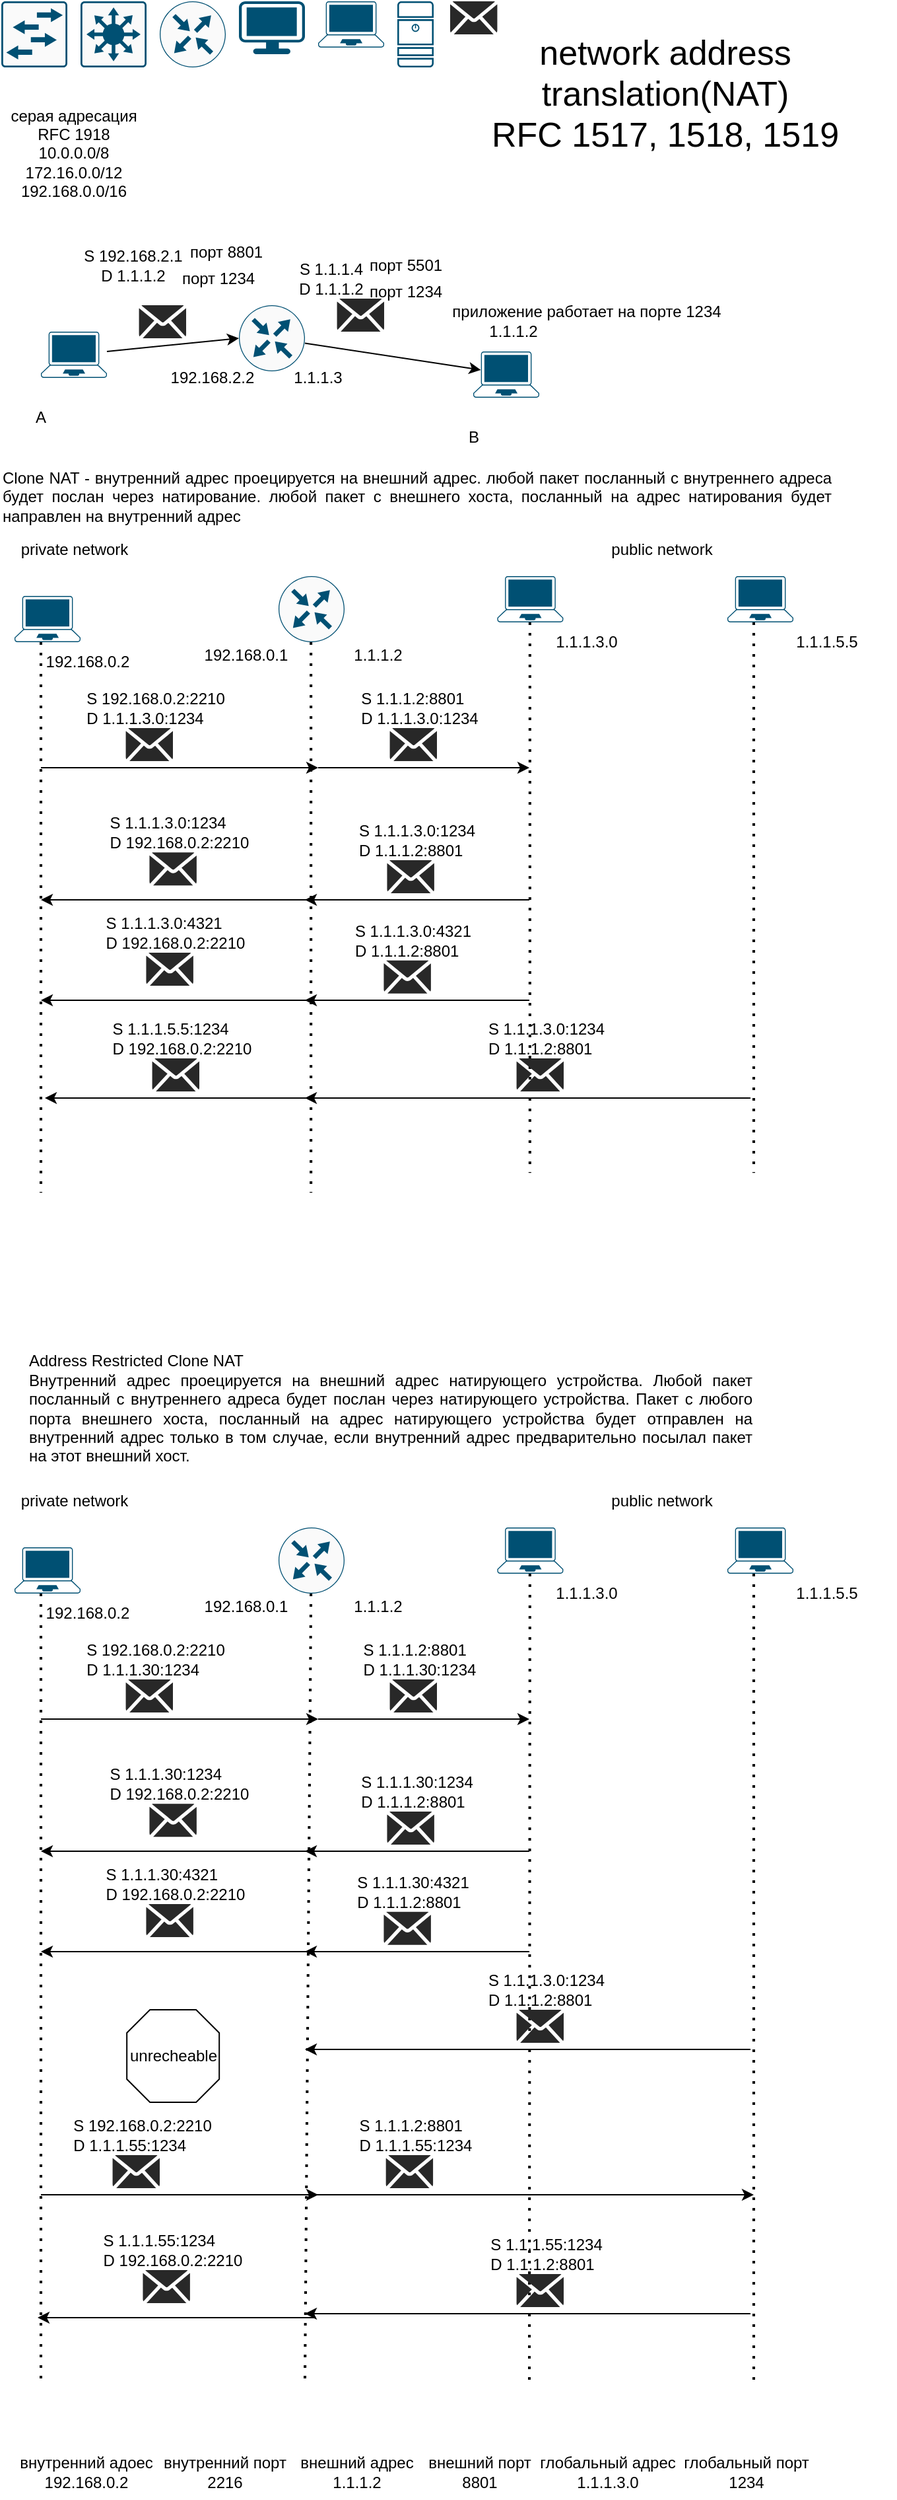 <mxfile version="22.0.8" type="github">
  <diagram name="Страница — 1" id="o2SPp-yNBWwZaUPnN2w4">
    <mxGraphModel dx="699" dy="378" grid="1" gridSize="10" guides="1" tooltips="1" connect="1" arrows="1" fold="1" page="1" pageScale="1" pageWidth="827" pageHeight="1169" math="0" shadow="0">
      <root>
        <mxCell id="0" />
        <mxCell id="1" parent="0" />
        <mxCell id="d2_0nBsn57_cL_QnxqTh-1" value="" style="sketch=0;points=[[0.015,0.015,0],[0.985,0.015,0],[0.985,0.985,0],[0.015,0.985,0],[0.25,0,0],[0.5,0,0],[0.75,0,0],[1,0.25,0],[1,0.5,0],[1,0.75,0],[0.75,1,0],[0.5,1,0],[0.25,1,0],[0,0.75,0],[0,0.5,0],[0,0.25,0]];verticalLabelPosition=bottom;html=1;verticalAlign=top;aspect=fixed;align=center;pointerEvents=1;shape=mxgraph.cisco19.rect;prIcon=l2_switch;fillColor=#FAFAFA;strokeColor=#005073;" vertex="1" parent="1">
          <mxGeometry width="50" height="50" as="geometry" />
        </mxCell>
        <mxCell id="d2_0nBsn57_cL_QnxqTh-2" value="" style="sketch=0;points=[[0.015,0.015,0],[0.985,0.015,0],[0.985,0.985,0],[0.015,0.985,0],[0.25,0,0],[0.5,0,0],[0.75,0,0],[1,0.25,0],[1,0.5,0],[1,0.75,0],[0.75,1,0],[0.5,1,0],[0.25,1,0],[0,0.75,0],[0,0.5,0],[0,0.25,0]];verticalLabelPosition=bottom;html=1;verticalAlign=top;aspect=fixed;align=center;pointerEvents=1;shape=mxgraph.cisco19.rect;prIcon=l3_switch;fillColor=#FAFAFA;strokeColor=#005073;" vertex="1" parent="1">
          <mxGeometry x="60" width="50" height="50" as="geometry" />
        </mxCell>
        <mxCell id="d2_0nBsn57_cL_QnxqTh-3" value="" style="sketch=0;points=[[0.5,0,0],[1,0.5,0],[0.5,1,0],[0,0.5,0],[0.145,0.145,0],[0.856,0.145,0],[0.855,0.856,0],[0.145,0.855,0]];verticalLabelPosition=bottom;html=1;verticalAlign=top;aspect=fixed;align=center;pointerEvents=1;shape=mxgraph.cisco19.rect;prIcon=router;fillColor=#FAFAFA;strokeColor=#005073;" vertex="1" parent="1">
          <mxGeometry x="120" width="50" height="50" as="geometry" />
        </mxCell>
        <mxCell id="d2_0nBsn57_cL_QnxqTh-4" value="" style="points=[[0.03,0.03,0],[0.5,0,0],[0.97,0.03,0],[1,0.4,0],[0.97,0.745,0],[0.5,1,0],[0.03,0.745,0],[0,0.4,0]];verticalLabelPosition=bottom;sketch=0;html=1;verticalAlign=top;aspect=fixed;align=center;pointerEvents=1;shape=mxgraph.cisco19.workstation;fillColor=#005073;strokeColor=none;" vertex="1" parent="1">
          <mxGeometry x="180" width="50" height="40" as="geometry" />
        </mxCell>
        <mxCell id="d2_0nBsn57_cL_QnxqTh-5" value="" style="points=[[0.13,0.02,0],[0.5,0,0],[0.87,0.02,0],[0.885,0.4,0],[0.985,0.985,0],[0.5,1,0],[0.015,0.985,0],[0.115,0.4,0]];verticalLabelPosition=bottom;sketch=0;html=1;verticalAlign=top;aspect=fixed;align=center;pointerEvents=1;shape=mxgraph.cisco19.laptop;fillColor=#005073;strokeColor=none;" vertex="1" parent="1">
          <mxGeometry x="30" y="250" width="50" height="35" as="geometry" />
        </mxCell>
        <mxCell id="d2_0nBsn57_cL_QnxqTh-7" value="" style="sketch=0;points=[[0.015,0.015,0],[0.985,0.015,0],[0.985,0.985,0],[0.015,0.985,0],[0.25,0,0],[0.5,0,0],[0.75,0,0],[1,0.25,0],[1,0.5,0],[1,0.75,0],[0.75,1,0],[0.5,1,0],[0.25,1,0],[0,0.75,0],[0,0.5,0],[0,0.25,0]];verticalLabelPosition=bottom;html=1;verticalAlign=top;aspect=fixed;align=center;pointerEvents=1;shape=mxgraph.cisco19.server;fillColor=#005073;strokeColor=none;" vertex="1" parent="1">
          <mxGeometry x="300" width="27.5" height="50" as="geometry" />
        </mxCell>
        <mxCell id="d2_0nBsn57_cL_QnxqTh-8" value="серая адресация RFC 1918&lt;br&gt;10.0.0.0/8&lt;br&gt;172.16.0.0/12&lt;br&gt;192.168.0.0/16" style="text;html=1;strokeColor=none;fillColor=none;align=center;verticalAlign=middle;whiteSpace=wrap;rounded=0;" vertex="1" parent="1">
          <mxGeometry y="80" width="110" height="70" as="geometry" />
        </mxCell>
        <mxCell id="d2_0nBsn57_cL_QnxqTh-9" value="&lt;font style=&quot;font-size: 26px;&quot;&gt;network address translation(NAT) &lt;br&gt;RFC 1517, 1518, 1519&lt;/font&gt;" style="text;html=1;strokeColor=none;fillColor=none;align=center;verticalAlign=middle;whiteSpace=wrap;rounded=0;" vertex="1" parent="1">
          <mxGeometry x="327.5" y="10" width="350" height="120" as="geometry" />
        </mxCell>
        <mxCell id="d2_0nBsn57_cL_QnxqTh-12" value="A" style="text;html=1;strokeColor=none;fillColor=none;align=center;verticalAlign=middle;whiteSpace=wrap;rounded=0;" vertex="1" parent="1">
          <mxGeometry y="300" width="60" height="30" as="geometry" />
        </mxCell>
        <mxCell id="d2_0nBsn57_cL_QnxqTh-13" value="S 192.168.2.1&lt;br&gt;D 1.1.1.2" style="text;html=1;strokeColor=none;fillColor=none;align=center;verticalAlign=middle;whiteSpace=wrap;rounded=0;" vertex="1" parent="1">
          <mxGeometry x="60" y="185" width="80" height="30" as="geometry" />
        </mxCell>
        <mxCell id="d2_0nBsn57_cL_QnxqTh-15" value="" style="sketch=0;points=[[0.5,0,0],[1,0.5,0],[0.5,1,0],[0,0.5,0],[0.145,0.145,0],[0.856,0.145,0],[0.855,0.856,0],[0.145,0.855,0]];verticalLabelPosition=bottom;html=1;verticalAlign=top;aspect=fixed;align=center;pointerEvents=1;shape=mxgraph.cisco19.rect;prIcon=router;fillColor=#FAFAFA;strokeColor=#005073;" vertex="1" parent="1">
          <mxGeometry x="180" y="230" width="50" height="50" as="geometry" />
        </mxCell>
        <mxCell id="d2_0nBsn57_cL_QnxqTh-16" value="192.168.2.2" style="text;html=1;strokeColor=none;fillColor=none;align=center;verticalAlign=middle;whiteSpace=wrap;rounded=0;" vertex="1" parent="1">
          <mxGeometry x="130" y="265" width="60" height="40" as="geometry" />
        </mxCell>
        <mxCell id="d2_0nBsn57_cL_QnxqTh-17" value="" style="points=[[0.13,0.02,0],[0.5,0,0],[0.87,0.02,0],[0.885,0.4,0],[0.985,0.985,0],[0.5,1,0],[0.015,0.985,0],[0.115,0.4,0]];verticalLabelPosition=bottom;sketch=0;html=1;verticalAlign=top;aspect=fixed;align=center;pointerEvents=1;shape=mxgraph.cisco19.laptop;fillColor=#005073;strokeColor=none;" vertex="1" parent="1">
          <mxGeometry x="357.5" y="265" width="50" height="35" as="geometry" />
        </mxCell>
        <mxCell id="d2_0nBsn57_cL_QnxqTh-19" value="B" style="text;html=1;strokeColor=none;fillColor=none;align=center;verticalAlign=middle;whiteSpace=wrap;rounded=0;" vertex="1" parent="1">
          <mxGeometry x="327.5" y="315" width="60" height="30" as="geometry" />
        </mxCell>
        <mxCell id="d2_0nBsn57_cL_QnxqTh-20" value="S 1.1.1.4&lt;br&gt;D 1.1.1.2" style="text;html=1;strokeColor=none;fillColor=none;align=center;verticalAlign=middle;whiteSpace=wrap;rounded=0;" vertex="1" parent="1">
          <mxGeometry x="210" y="195" width="80" height="30" as="geometry" />
        </mxCell>
        <mxCell id="d2_0nBsn57_cL_QnxqTh-21" value="1.1.1.3" style="text;html=1;strokeColor=none;fillColor=none;align=center;verticalAlign=middle;whiteSpace=wrap;rounded=0;" vertex="1" parent="1">
          <mxGeometry x="210" y="270" width="60" height="30" as="geometry" />
        </mxCell>
        <mxCell id="d2_0nBsn57_cL_QnxqTh-22" value="1.1.1.2" style="text;html=1;strokeColor=none;fillColor=none;align=center;verticalAlign=middle;whiteSpace=wrap;rounded=0;" vertex="1" parent="1">
          <mxGeometry x="357.5" y="235" width="60" height="30" as="geometry" />
        </mxCell>
        <mxCell id="d2_0nBsn57_cL_QnxqTh-23" style="rounded=0;orthogonalLoop=1;jettySize=auto;html=1;entryX=0;entryY=0.5;entryDx=0;entryDy=0;entryPerimeter=0;" edge="1" parent="1" source="d2_0nBsn57_cL_QnxqTh-5" target="d2_0nBsn57_cL_QnxqTh-15">
          <mxGeometry relative="1" as="geometry" />
        </mxCell>
        <mxCell id="d2_0nBsn57_cL_QnxqTh-24" style="rounded=0;orthogonalLoop=1;jettySize=auto;html=1;entryX=0.115;entryY=0.4;entryDx=0;entryDy=0;entryPerimeter=0;" edge="1" parent="1" source="d2_0nBsn57_cL_QnxqTh-15" target="d2_0nBsn57_cL_QnxqTh-17">
          <mxGeometry relative="1" as="geometry" />
        </mxCell>
        <mxCell id="d2_0nBsn57_cL_QnxqTh-27" value="" style="verticalLabelPosition=bottom;sketch=0;html=1;fillColor=#282828;strokeColor=none;verticalAlign=top;pointerEvents=1;align=center;shape=mxgraph.cisco_safe.iot_things_icons.icon34;" vertex="1" parent="1">
          <mxGeometry x="104.29" y="230" width="35.71" height="25" as="geometry" />
        </mxCell>
        <mxCell id="d2_0nBsn57_cL_QnxqTh-28" value="" style="points=[[0.13,0.02,0],[0.5,0,0],[0.87,0.02,0],[0.885,0.4,0],[0.985,0.985,0],[0.5,1,0],[0.015,0.985,0],[0.115,0.4,0]];verticalLabelPosition=bottom;sketch=0;html=1;verticalAlign=top;aspect=fixed;align=center;pointerEvents=1;shape=mxgraph.cisco19.laptop;fillColor=#005073;strokeColor=none;" vertex="1" parent="1">
          <mxGeometry x="240" width="50" height="35" as="geometry" />
        </mxCell>
        <mxCell id="d2_0nBsn57_cL_QnxqTh-29" value="" style="verticalLabelPosition=bottom;sketch=0;html=1;fillColor=#282828;strokeColor=none;verticalAlign=top;pointerEvents=1;align=center;shape=mxgraph.cisco_safe.iot_things_icons.icon34;" vertex="1" parent="1">
          <mxGeometry x="254.29" y="225" width="35.71" height="25" as="geometry" />
        </mxCell>
        <mxCell id="d2_0nBsn57_cL_QnxqTh-30" value="" style="verticalLabelPosition=bottom;sketch=0;html=1;fillColor=#282828;strokeColor=none;verticalAlign=top;pointerEvents=1;align=center;shape=mxgraph.cisco_safe.iot_things_icons.icon34;" vertex="1" parent="1">
          <mxGeometry x="340" width="35.71" height="25" as="geometry" />
        </mxCell>
        <mxCell id="d2_0nBsn57_cL_QnxqTh-31" value="порт 8801" style="text;html=1;align=center;verticalAlign=middle;resizable=0;points=[];autosize=1;strokeColor=none;fillColor=none;" vertex="1" parent="1">
          <mxGeometry x="130" y="175" width="80" height="30" as="geometry" />
        </mxCell>
        <mxCell id="d2_0nBsn57_cL_QnxqTh-32" value="приложение работает на порте 1234" style="text;html=1;align=center;verticalAlign=middle;resizable=0;points=[];autosize=1;strokeColor=none;fillColor=none;" vertex="1" parent="1">
          <mxGeometry x="327.5" y="220" width="230" height="30" as="geometry" />
        </mxCell>
        <mxCell id="d2_0nBsn57_cL_QnxqTh-33" value="порт 1234" style="text;html=1;align=center;verticalAlign=middle;resizable=0;points=[];autosize=1;strokeColor=none;fillColor=none;" vertex="1" parent="1">
          <mxGeometry x="123.75" y="195" width="80" height="30" as="geometry" />
        </mxCell>
        <mxCell id="d2_0nBsn57_cL_QnxqTh-34" value="порт 5501" style="text;html=1;align=center;verticalAlign=middle;resizable=0;points=[];autosize=1;strokeColor=none;fillColor=none;" vertex="1" parent="1">
          <mxGeometry x="265.71" y="185" width="80" height="30" as="geometry" />
        </mxCell>
        <mxCell id="d2_0nBsn57_cL_QnxqTh-35" value="порт 1234" style="text;html=1;align=center;verticalAlign=middle;resizable=0;points=[];autosize=1;strokeColor=none;fillColor=none;" vertex="1" parent="1">
          <mxGeometry x="265.71" y="205" width="80" height="30" as="geometry" />
        </mxCell>
        <mxCell id="d2_0nBsn57_cL_QnxqTh-37" value="&lt;div style=&quot;text-align: justify;&quot;&gt;&lt;span style=&quot;background-color: initial;&quot;&gt;Clone NAT - внутренний адрес проецируется на внешний адрес. любой пакет посланный с внутреннего адреса будет послан через натирование. любой пакет с внешнего хоста, посланный на адрес натирования будет направлен на внутренний адрес&lt;/span&gt;&lt;/div&gt;" style="text;html=1;strokeColor=none;fillColor=none;align=center;verticalAlign=middle;whiteSpace=wrap;rounded=0;" vertex="1" parent="1">
          <mxGeometry y="360" width="630" height="30" as="geometry" />
        </mxCell>
        <mxCell id="d2_0nBsn57_cL_QnxqTh-38" value="" style="points=[[0.13,0.02,0],[0.5,0,0],[0.87,0.02,0],[0.885,0.4,0],[0.985,0.985,0],[0.5,1,0],[0.015,0.985,0],[0.115,0.4,0]];verticalLabelPosition=bottom;sketch=0;html=1;verticalAlign=top;aspect=fixed;align=center;pointerEvents=1;shape=mxgraph.cisco19.laptop;fillColor=#005073;strokeColor=none;" vertex="1" parent="1">
          <mxGeometry x="10" y="450" width="50" height="35" as="geometry" />
        </mxCell>
        <mxCell id="d2_0nBsn57_cL_QnxqTh-39" value="" style="sketch=0;points=[[0.5,0,0],[1,0.5,0],[0.5,1,0],[0,0.5,0],[0.145,0.145,0],[0.856,0.145,0],[0.855,0.856,0],[0.145,0.855,0]];verticalLabelPosition=bottom;html=1;verticalAlign=top;aspect=fixed;align=center;pointerEvents=1;shape=mxgraph.cisco19.rect;prIcon=router;fillColor=#FAFAFA;strokeColor=#005073;" vertex="1" parent="1">
          <mxGeometry x="210" y="435" width="50" height="50" as="geometry" />
        </mxCell>
        <mxCell id="d2_0nBsn57_cL_QnxqTh-40" value="" style="endArrow=none;dashed=1;html=1;dashPattern=1 3;strokeWidth=2;rounded=0;" edge="1" parent="1">
          <mxGeometry width="50" height="50" relative="1" as="geometry">
            <mxPoint x="30" y="485" as="sourcePoint" />
            <mxPoint x="30" y="901.667" as="targetPoint" />
          </mxGeometry>
        </mxCell>
        <mxCell id="d2_0nBsn57_cL_QnxqTh-41" value="" style="endArrow=none;dashed=1;html=1;dashPattern=1 3;strokeWidth=2;rounded=0;" edge="1" parent="1">
          <mxGeometry width="50" height="50" relative="1" as="geometry">
            <mxPoint x="234.58" y="485" as="sourcePoint" />
            <mxPoint x="234.58" y="901.667" as="targetPoint" />
          </mxGeometry>
        </mxCell>
        <mxCell id="d2_0nBsn57_cL_QnxqTh-42" value="private network" style="text;html=1;align=center;verticalAlign=middle;resizable=0;points=[];autosize=1;strokeColor=none;fillColor=none;" vertex="1" parent="1">
          <mxGeometry x="5" y="400" width="100" height="30" as="geometry" />
        </mxCell>
        <mxCell id="d2_0nBsn57_cL_QnxqTh-43" value="public network" style="text;html=1;align=center;verticalAlign=middle;resizable=0;points=[];autosize=1;strokeColor=none;fillColor=none;" vertex="1" parent="1">
          <mxGeometry x="450" y="400" width="100" height="30" as="geometry" />
        </mxCell>
        <mxCell id="d2_0nBsn57_cL_QnxqTh-44" value="" style="points=[[0.13,0.02,0],[0.5,0,0],[0.87,0.02,0],[0.885,0.4,0],[0.985,0.985,0],[0.5,1,0],[0.015,0.985,0],[0.115,0.4,0]];verticalLabelPosition=bottom;sketch=0;html=1;verticalAlign=top;aspect=fixed;align=center;pointerEvents=1;shape=mxgraph.cisco19.laptop;fillColor=#005073;strokeColor=none;" vertex="1" parent="1">
          <mxGeometry x="375.71" y="435" width="50" height="35" as="geometry" />
        </mxCell>
        <mxCell id="d2_0nBsn57_cL_QnxqTh-45" value="" style="endArrow=none;dashed=1;html=1;dashPattern=1 3;strokeWidth=2;rounded=0;" edge="1" parent="1">
          <mxGeometry width="50" height="50" relative="1" as="geometry">
            <mxPoint x="400.42" y="470" as="sourcePoint" />
            <mxPoint x="400.42" y="886.667" as="targetPoint" />
          </mxGeometry>
        </mxCell>
        <mxCell id="d2_0nBsn57_cL_QnxqTh-46" value="" style="points=[[0.13,0.02,0],[0.5,0,0],[0.87,0.02,0],[0.885,0.4,0],[0.985,0.985,0],[0.5,1,0],[0.015,0.985,0],[0.115,0.4,0]];verticalLabelPosition=bottom;sketch=0;html=1;verticalAlign=top;aspect=fixed;align=center;pointerEvents=1;shape=mxgraph.cisco19.laptop;fillColor=#005073;strokeColor=none;" vertex="1" parent="1">
          <mxGeometry x="550" y="435" width="50" height="35" as="geometry" />
        </mxCell>
        <mxCell id="d2_0nBsn57_cL_QnxqTh-47" value="" style="endArrow=none;dashed=1;html=1;dashPattern=1 3;strokeWidth=2;rounded=0;" edge="1" parent="1">
          <mxGeometry width="50" height="50" relative="1" as="geometry">
            <mxPoint x="570" y="470" as="sourcePoint" />
            <mxPoint x="570" y="886.667" as="targetPoint" />
          </mxGeometry>
        </mxCell>
        <mxCell id="d2_0nBsn57_cL_QnxqTh-48" value="192.168.0.2" style="text;html=1;align=center;verticalAlign=middle;resizable=0;points=[];autosize=1;strokeColor=none;fillColor=none;" vertex="1" parent="1">
          <mxGeometry x="20" y="485" width="90" height="30" as="geometry" />
        </mxCell>
        <mxCell id="d2_0nBsn57_cL_QnxqTh-49" value="192.168.0.1" style="text;html=1;align=center;verticalAlign=middle;resizable=0;points=[];autosize=1;strokeColor=none;fillColor=none;" vertex="1" parent="1">
          <mxGeometry x="140" y="480" width="90" height="30" as="geometry" />
        </mxCell>
        <mxCell id="d2_0nBsn57_cL_QnxqTh-50" value="1.1.1.2" style="text;html=1;align=center;verticalAlign=middle;resizable=0;points=[];autosize=1;strokeColor=none;fillColor=none;" vertex="1" parent="1">
          <mxGeometry x="255" y="480" width="60" height="30" as="geometry" />
        </mxCell>
        <mxCell id="d2_0nBsn57_cL_QnxqTh-51" value="1.1.1.3.0" style="text;html=1;align=center;verticalAlign=middle;resizable=0;points=[];autosize=1;strokeColor=none;fillColor=none;" vertex="1" parent="1">
          <mxGeometry x="407.5" y="470" width="70" height="30" as="geometry" />
        </mxCell>
        <mxCell id="d2_0nBsn57_cL_QnxqTh-52" value="1.1.1.5.5" style="text;html=1;align=center;verticalAlign=middle;resizable=0;points=[];autosize=1;strokeColor=none;fillColor=none;" vertex="1" parent="1">
          <mxGeometry x="590" y="470" width="70" height="30" as="geometry" />
        </mxCell>
        <mxCell id="d2_0nBsn57_cL_QnxqTh-53" value="" style="verticalLabelPosition=bottom;sketch=0;html=1;fillColor=#282828;strokeColor=none;verticalAlign=top;pointerEvents=1;align=center;shape=mxgraph.cisco_safe.iot_things_icons.icon34;" vertex="1" parent="1">
          <mxGeometry x="94.29" y="550" width="35.71" height="25" as="geometry" />
        </mxCell>
        <mxCell id="d2_0nBsn57_cL_QnxqTh-54" value="&lt;div style=&quot;text-align: justify;&quot;&gt;&lt;span style=&quot;background-color: initial;&quot;&gt;S 192.168.0.2:2210&lt;/span&gt;&lt;/div&gt;&lt;div style=&quot;text-align: justify;&quot;&gt;&lt;span style=&quot;background-color: initial;&quot;&gt;D 1.1.1.3.0:1234&lt;/span&gt;&lt;/div&gt;" style="text;html=1;strokeColor=none;fillColor=none;align=center;verticalAlign=middle;whiteSpace=wrap;rounded=0;" vertex="1" parent="1">
          <mxGeometry x="60" y="520" width="114.11" height="30" as="geometry" />
        </mxCell>
        <mxCell id="d2_0nBsn57_cL_QnxqTh-55" value="" style="endArrow=classic;html=1;rounded=0;" edge="1" parent="1">
          <mxGeometry width="50" height="50" relative="1" as="geometry">
            <mxPoint x="30" y="580" as="sourcePoint" />
            <mxPoint x="240" y="580" as="targetPoint" />
          </mxGeometry>
        </mxCell>
        <mxCell id="d2_0nBsn57_cL_QnxqTh-56" value="" style="verticalLabelPosition=bottom;sketch=0;html=1;fillColor=#282828;strokeColor=none;verticalAlign=top;pointerEvents=1;align=center;shape=mxgraph.cisco_safe.iot_things_icons.icon34;" vertex="1" parent="1">
          <mxGeometry x="294.29" y="550" width="35.71" height="25" as="geometry" />
        </mxCell>
        <mxCell id="d2_0nBsn57_cL_QnxqTh-57" value="&lt;div style=&quot;text-align: justify;&quot;&gt;&lt;span style=&quot;background-color: initial;&quot;&gt;S 1.1.1.2:8801&lt;/span&gt;&lt;/div&gt;&lt;div style=&quot;text-align: justify;&quot;&gt;&lt;span style=&quot;background-color: initial;&quot;&gt;D 1.1.1.3.0:1234&lt;/span&gt;&lt;/div&gt;" style="text;html=1;strokeColor=none;fillColor=none;align=center;verticalAlign=middle;whiteSpace=wrap;rounded=0;" vertex="1" parent="1">
          <mxGeometry x="260" y="520" width="114.11" height="30" as="geometry" />
        </mxCell>
        <mxCell id="d2_0nBsn57_cL_QnxqTh-58" value="" style="endArrow=classic;html=1;rounded=0;" edge="1" parent="1">
          <mxGeometry width="50" height="50" relative="1" as="geometry">
            <mxPoint x="240" y="580" as="sourcePoint" />
            <mxPoint x="400" y="580" as="targetPoint" />
          </mxGeometry>
        </mxCell>
        <mxCell id="d2_0nBsn57_cL_QnxqTh-59" value="" style="endArrow=classic;html=1;rounded=0;" edge="1" parent="1">
          <mxGeometry width="50" height="50" relative="1" as="geometry">
            <mxPoint x="400" y="680" as="sourcePoint" />
            <mxPoint x="230" y="680" as="targetPoint" />
          </mxGeometry>
        </mxCell>
        <mxCell id="d2_0nBsn57_cL_QnxqTh-60" value="" style="verticalLabelPosition=bottom;sketch=0;html=1;fillColor=#282828;strokeColor=none;verticalAlign=top;pointerEvents=1;align=center;shape=mxgraph.cisco_safe.iot_things_icons.icon34;" vertex="1" parent="1">
          <mxGeometry x="292.23" y="650" width="35.71" height="25" as="geometry" />
        </mxCell>
        <mxCell id="d2_0nBsn57_cL_QnxqTh-61" value="&lt;div style=&quot;text-align: justify;&quot;&gt;&lt;span style=&quot;background-color: initial;&quot;&gt;S 1.1.1.3.0:1234&lt;/span&gt;&lt;/div&gt;&lt;div style=&quot;text-align: justify;&quot;&gt;&lt;span style=&quot;background-color: initial;&quot;&gt;D 1.1.1.2:8801&lt;/span&gt;&lt;/div&gt;" style="text;html=1;strokeColor=none;fillColor=none;align=center;verticalAlign=middle;whiteSpace=wrap;rounded=0;" vertex="1" parent="1">
          <mxGeometry x="257.94" y="620" width="114.11" height="30" as="geometry" />
        </mxCell>
        <mxCell id="d2_0nBsn57_cL_QnxqTh-62" value="" style="endArrow=classic;html=1;rounded=0;" edge="1" parent="1">
          <mxGeometry width="50" height="50" relative="1" as="geometry">
            <mxPoint x="240" y="680" as="sourcePoint" />
            <mxPoint x="30" y="680" as="targetPoint" />
          </mxGeometry>
        </mxCell>
        <mxCell id="d2_0nBsn57_cL_QnxqTh-63" value="" style="verticalLabelPosition=bottom;sketch=0;html=1;fillColor=#282828;strokeColor=none;verticalAlign=top;pointerEvents=1;align=center;shape=mxgraph.cisco_safe.iot_things_icons.icon34;" vertex="1" parent="1">
          <mxGeometry x="112.23" y="644.17" width="35.71" height="25" as="geometry" />
        </mxCell>
        <mxCell id="d2_0nBsn57_cL_QnxqTh-64" value="&lt;div style=&quot;text-align: justify;&quot;&gt;&lt;span style=&quot;background-color: initial;&quot;&gt;S 1.1.1.3.0:1234&lt;/span&gt;&lt;/div&gt;&lt;div style=&quot;text-align: justify;&quot;&gt;&lt;span style=&quot;background-color: initial;&quot;&gt;D 192.168.0.2:2210&lt;/span&gt;&lt;/div&gt;" style="text;html=1;strokeColor=none;fillColor=none;align=center;verticalAlign=middle;whiteSpace=wrap;rounded=0;" vertex="1" parent="1">
          <mxGeometry x="77.94" y="614.17" width="114.11" height="30" as="geometry" />
        </mxCell>
        <mxCell id="d2_0nBsn57_cL_QnxqTh-66" value="" style="endArrow=classic;html=1;rounded=0;" edge="1" parent="1">
          <mxGeometry width="50" height="50" relative="1" as="geometry">
            <mxPoint x="400" y="756" as="sourcePoint" />
            <mxPoint x="230" y="756" as="targetPoint" />
          </mxGeometry>
        </mxCell>
        <mxCell id="d2_0nBsn57_cL_QnxqTh-67" value="" style="verticalLabelPosition=bottom;sketch=0;html=1;fillColor=#282828;strokeColor=none;verticalAlign=top;pointerEvents=1;align=center;shape=mxgraph.cisco_safe.iot_things_icons.icon34;" vertex="1" parent="1">
          <mxGeometry x="289.73" y="725.83" width="35.71" height="25" as="geometry" />
        </mxCell>
        <mxCell id="d2_0nBsn57_cL_QnxqTh-68" value="&lt;div style=&quot;text-align: justify;&quot;&gt;&lt;span style=&quot;background-color: initial;&quot;&gt;S 1.1.1.3.0:4321&lt;/span&gt;&lt;/div&gt;&lt;div style=&quot;text-align: justify;&quot;&gt;&lt;span style=&quot;background-color: initial;&quot;&gt;D 1.1.1.2:8801&lt;/span&gt;&lt;/div&gt;" style="text;html=1;strokeColor=none;fillColor=none;align=center;verticalAlign=middle;whiteSpace=wrap;rounded=0;" vertex="1" parent="1">
          <mxGeometry x="255.44" y="695.83" width="114.11" height="30" as="geometry" />
        </mxCell>
        <mxCell id="d2_0nBsn57_cL_QnxqTh-69" value="" style="endArrow=classic;html=1;rounded=0;" edge="1" parent="1">
          <mxGeometry width="50" height="50" relative="1" as="geometry">
            <mxPoint x="240" y="756" as="sourcePoint" />
            <mxPoint x="30" y="756" as="targetPoint" />
          </mxGeometry>
        </mxCell>
        <mxCell id="d2_0nBsn57_cL_QnxqTh-70" value="" style="verticalLabelPosition=bottom;sketch=0;html=1;fillColor=#282828;strokeColor=none;verticalAlign=top;pointerEvents=1;align=center;shape=mxgraph.cisco_safe.iot_things_icons.icon34;" vertex="1" parent="1">
          <mxGeometry x="109.73" y="720" width="35.71" height="25" as="geometry" />
        </mxCell>
        <mxCell id="d2_0nBsn57_cL_QnxqTh-71" value="&lt;div style=&quot;text-align: justify;&quot;&gt;&lt;span style=&quot;background-color: initial;&quot;&gt;S 1.1.1.3.0:4321&lt;/span&gt;&lt;/div&gt;&lt;div style=&quot;text-align: justify;&quot;&gt;&lt;span style=&quot;background-color: initial;&quot;&gt;D 192.168.0.2:2210&lt;/span&gt;&lt;/div&gt;" style="text;html=1;strokeColor=none;fillColor=none;align=center;verticalAlign=middle;whiteSpace=wrap;rounded=0;" vertex="1" parent="1">
          <mxGeometry x="75.44" y="690" width="114.11" height="30" as="geometry" />
        </mxCell>
        <mxCell id="d2_0nBsn57_cL_QnxqTh-72" value="" style="endArrow=classic;html=1;rounded=0;" edge="1" parent="1">
          <mxGeometry width="50" height="50" relative="1" as="geometry">
            <mxPoint x="567.5" y="830" as="sourcePoint" />
            <mxPoint x="230" y="830" as="targetPoint" />
          </mxGeometry>
        </mxCell>
        <mxCell id="d2_0nBsn57_cL_QnxqTh-73" value="" style="verticalLabelPosition=bottom;sketch=0;html=1;fillColor=#282828;strokeColor=none;verticalAlign=top;pointerEvents=1;align=center;shape=mxgraph.cisco_safe.iot_things_icons.icon34;" vertex="1" parent="1">
          <mxGeometry x="390.29" y="800" width="35.71" height="25" as="geometry" />
        </mxCell>
        <mxCell id="d2_0nBsn57_cL_QnxqTh-74" value="&lt;div style=&quot;text-align: justify;&quot;&gt;&lt;span style=&quot;background-color: initial;&quot;&gt;S 1.1.1.3.0:1234&lt;/span&gt;&lt;/div&gt;&lt;div style=&quot;text-align: justify;&quot;&gt;&lt;span style=&quot;background-color: initial;&quot;&gt;D 1.1.1.2:8801&lt;/span&gt;&lt;/div&gt;" style="text;html=1;strokeColor=none;fillColor=none;align=center;verticalAlign=middle;whiteSpace=wrap;rounded=0;" vertex="1" parent="1">
          <mxGeometry x="356" y="770" width="114.11" height="30" as="geometry" />
        </mxCell>
        <mxCell id="d2_0nBsn57_cL_QnxqTh-75" value="" style="endArrow=classic;html=1;rounded=0;" edge="1" parent="1">
          <mxGeometry width="50" height="50" relative="1" as="geometry">
            <mxPoint x="232.5" y="830.0" as="sourcePoint" />
            <mxPoint x="33" y="830" as="targetPoint" />
          </mxGeometry>
        </mxCell>
        <mxCell id="d2_0nBsn57_cL_QnxqTh-76" value="" style="verticalLabelPosition=bottom;sketch=0;html=1;fillColor=#282828;strokeColor=none;verticalAlign=top;pointerEvents=1;align=center;shape=mxgraph.cisco_safe.iot_things_icons.icon34;" vertex="1" parent="1">
          <mxGeometry x="114.29" y="800" width="35.71" height="25" as="geometry" />
        </mxCell>
        <mxCell id="d2_0nBsn57_cL_QnxqTh-77" value="&lt;div style=&quot;text-align: justify;&quot;&gt;&lt;span style=&quot;background-color: initial;&quot;&gt;S 1.1.1.5.5:1234&lt;/span&gt;&lt;/div&gt;&lt;div style=&quot;text-align: justify;&quot;&gt;&lt;span style=&quot;background-color: initial;&quot;&gt;D 192.168.0.2:2210&lt;/span&gt;&lt;/div&gt;" style="text;html=1;strokeColor=none;fillColor=none;align=center;verticalAlign=middle;whiteSpace=wrap;rounded=0;" vertex="1" parent="1">
          <mxGeometry x="80" y="770" width="114.11" height="30" as="geometry" />
        </mxCell>
        <mxCell id="d2_0nBsn57_cL_QnxqTh-78" value="&lt;div style=&quot;text-align: justify;&quot;&gt;Address Restricted&amp;nbsp;Clone NAT&lt;/div&gt;&lt;div style=&quot;text-align: justify;&quot;&gt;Внутренний адрес проецируется на внешний адрес натирующего устройства. Любой пакет посланный с внутреннего адреса будет послан через натирующего устройства. Пакет с любого порта внешнего хоста, посланный на адрес натирующего устройства будет отправлен на внутренний адрес только в том случае, если внутренний адрес предварительно посылал пакет на этот внешний хост.&lt;/div&gt;" style="text;html=1;strokeColor=none;fillColor=none;align=center;verticalAlign=middle;whiteSpace=wrap;rounded=0;" vertex="1" parent="1">
          <mxGeometry x="20" y="1050" width="550" height="30" as="geometry" />
        </mxCell>
        <mxCell id="d2_0nBsn57_cL_QnxqTh-79" value="" style="points=[[0.13,0.02,0],[0.5,0,0],[0.87,0.02,0],[0.885,0.4,0],[0.985,0.985,0],[0.5,1,0],[0.015,0.985,0],[0.115,0.4,0]];verticalLabelPosition=bottom;sketch=0;html=1;verticalAlign=top;aspect=fixed;align=center;pointerEvents=1;shape=mxgraph.cisco19.laptop;fillColor=#005073;strokeColor=none;" vertex="1" parent="1">
          <mxGeometry x="10" y="1170" width="50" height="35" as="geometry" />
        </mxCell>
        <mxCell id="d2_0nBsn57_cL_QnxqTh-80" value="" style="sketch=0;points=[[0.5,0,0],[1,0.5,0],[0.5,1,0],[0,0.5,0],[0.145,0.145,0],[0.856,0.145,0],[0.855,0.856,0],[0.145,0.855,0]];verticalLabelPosition=bottom;html=1;verticalAlign=top;aspect=fixed;align=center;pointerEvents=1;shape=mxgraph.cisco19.rect;prIcon=router;fillColor=#FAFAFA;strokeColor=#005073;" vertex="1" parent="1">
          <mxGeometry x="210" y="1155" width="50" height="50" as="geometry" />
        </mxCell>
        <mxCell id="d2_0nBsn57_cL_QnxqTh-81" value="" style="endArrow=none;dashed=1;html=1;dashPattern=1 3;strokeWidth=2;rounded=0;" edge="1" parent="1">
          <mxGeometry width="50" height="50" relative="1" as="geometry">
            <mxPoint x="30" y="1205" as="sourcePoint" />
            <mxPoint x="30" y="1800" as="targetPoint" />
          </mxGeometry>
        </mxCell>
        <mxCell id="d2_0nBsn57_cL_QnxqTh-82" value="" style="endArrow=none;dashed=1;html=1;dashPattern=1 3;strokeWidth=2;rounded=0;" edge="1" parent="1">
          <mxGeometry width="50" height="50" relative="1" as="geometry">
            <mxPoint x="234.58" y="1205" as="sourcePoint" />
            <mxPoint x="230" y="1800" as="targetPoint" />
          </mxGeometry>
        </mxCell>
        <mxCell id="d2_0nBsn57_cL_QnxqTh-83" value="private network" style="text;html=1;align=center;verticalAlign=middle;resizable=0;points=[];autosize=1;strokeColor=none;fillColor=none;" vertex="1" parent="1">
          <mxGeometry x="5" y="1120" width="100" height="30" as="geometry" />
        </mxCell>
        <mxCell id="d2_0nBsn57_cL_QnxqTh-84" value="public network" style="text;html=1;align=center;verticalAlign=middle;resizable=0;points=[];autosize=1;strokeColor=none;fillColor=none;" vertex="1" parent="1">
          <mxGeometry x="450" y="1120" width="100" height="30" as="geometry" />
        </mxCell>
        <mxCell id="d2_0nBsn57_cL_QnxqTh-85" value="" style="points=[[0.13,0.02,0],[0.5,0,0],[0.87,0.02,0],[0.885,0.4,0],[0.985,0.985,0],[0.5,1,0],[0.015,0.985,0],[0.115,0.4,0]];verticalLabelPosition=bottom;sketch=0;html=1;verticalAlign=top;aspect=fixed;align=center;pointerEvents=1;shape=mxgraph.cisco19.laptop;fillColor=#005073;strokeColor=none;" vertex="1" parent="1">
          <mxGeometry x="375.71" y="1155" width="50" height="35" as="geometry" />
        </mxCell>
        <mxCell id="d2_0nBsn57_cL_QnxqTh-86" value="" style="endArrow=none;dashed=1;html=1;dashPattern=1 3;strokeWidth=2;rounded=0;" edge="1" parent="1">
          <mxGeometry width="50" height="50" relative="1" as="geometry">
            <mxPoint x="400.42" y="1190" as="sourcePoint" />
            <mxPoint x="400" y="1800" as="targetPoint" />
          </mxGeometry>
        </mxCell>
        <mxCell id="d2_0nBsn57_cL_QnxqTh-87" value="" style="points=[[0.13,0.02,0],[0.5,0,0],[0.87,0.02,0],[0.885,0.4,0],[0.985,0.985,0],[0.5,1,0],[0.015,0.985,0],[0.115,0.4,0]];verticalLabelPosition=bottom;sketch=0;html=1;verticalAlign=top;aspect=fixed;align=center;pointerEvents=1;shape=mxgraph.cisco19.laptop;fillColor=#005073;strokeColor=none;" vertex="1" parent="1">
          <mxGeometry x="550" y="1155" width="50" height="35" as="geometry" />
        </mxCell>
        <mxCell id="d2_0nBsn57_cL_QnxqTh-88" value="" style="endArrow=none;dashed=1;html=1;dashPattern=1 3;strokeWidth=2;rounded=0;" edge="1" parent="1">
          <mxGeometry width="50" height="50" relative="1" as="geometry">
            <mxPoint x="570" y="1190" as="sourcePoint" />
            <mxPoint x="570" y="1800" as="targetPoint" />
          </mxGeometry>
        </mxCell>
        <mxCell id="d2_0nBsn57_cL_QnxqTh-89" value="192.168.0.2" style="text;html=1;align=center;verticalAlign=middle;resizable=0;points=[];autosize=1;strokeColor=none;fillColor=none;" vertex="1" parent="1">
          <mxGeometry x="20" y="1205" width="90" height="30" as="geometry" />
        </mxCell>
        <mxCell id="d2_0nBsn57_cL_QnxqTh-90" value="192.168.0.1" style="text;html=1;align=center;verticalAlign=middle;resizable=0;points=[];autosize=1;strokeColor=none;fillColor=none;" vertex="1" parent="1">
          <mxGeometry x="140" y="1200" width="90" height="30" as="geometry" />
        </mxCell>
        <mxCell id="d2_0nBsn57_cL_QnxqTh-91" value="1.1.1.2" style="text;html=1;align=center;verticalAlign=middle;resizable=0;points=[];autosize=1;strokeColor=none;fillColor=none;" vertex="1" parent="1">
          <mxGeometry x="255" y="1200" width="60" height="30" as="geometry" />
        </mxCell>
        <mxCell id="d2_0nBsn57_cL_QnxqTh-92" value="1.1.1.3.0" style="text;html=1;align=center;verticalAlign=middle;resizable=0;points=[];autosize=1;strokeColor=none;fillColor=none;" vertex="1" parent="1">
          <mxGeometry x="407.5" y="1190" width="70" height="30" as="geometry" />
        </mxCell>
        <mxCell id="d2_0nBsn57_cL_QnxqTh-93" value="1.1.1.5.5" style="text;html=1;align=center;verticalAlign=middle;resizable=0;points=[];autosize=1;strokeColor=none;fillColor=none;" vertex="1" parent="1">
          <mxGeometry x="590" y="1190" width="70" height="30" as="geometry" />
        </mxCell>
        <mxCell id="d2_0nBsn57_cL_QnxqTh-94" value="" style="verticalLabelPosition=bottom;sketch=0;html=1;fillColor=#282828;strokeColor=none;verticalAlign=top;pointerEvents=1;align=center;shape=mxgraph.cisco_safe.iot_things_icons.icon34;" vertex="1" parent="1">
          <mxGeometry x="94.29" y="1270" width="35.71" height="25" as="geometry" />
        </mxCell>
        <mxCell id="d2_0nBsn57_cL_QnxqTh-95" value="&lt;div style=&quot;text-align: justify;&quot;&gt;&lt;span style=&quot;background-color: initial;&quot;&gt;S 192.168.0.2:2210&lt;/span&gt;&lt;/div&gt;&lt;div style=&quot;text-align: justify;&quot;&gt;&lt;span style=&quot;background-color: initial;&quot;&gt;D 1.1.1.30:1234&lt;/span&gt;&lt;/div&gt;" style="text;html=1;strokeColor=none;fillColor=none;align=center;verticalAlign=middle;whiteSpace=wrap;rounded=0;" vertex="1" parent="1">
          <mxGeometry x="60" y="1240" width="114.11" height="30" as="geometry" />
        </mxCell>
        <mxCell id="d2_0nBsn57_cL_QnxqTh-96" value="" style="endArrow=classic;html=1;rounded=0;" edge="1" parent="1">
          <mxGeometry width="50" height="50" relative="1" as="geometry">
            <mxPoint x="30" y="1300" as="sourcePoint" />
            <mxPoint x="240" y="1300" as="targetPoint" />
          </mxGeometry>
        </mxCell>
        <mxCell id="d2_0nBsn57_cL_QnxqTh-97" value="" style="verticalLabelPosition=bottom;sketch=0;html=1;fillColor=#282828;strokeColor=none;verticalAlign=top;pointerEvents=1;align=center;shape=mxgraph.cisco_safe.iot_things_icons.icon34;" vertex="1" parent="1">
          <mxGeometry x="294.29" y="1270" width="35.71" height="25" as="geometry" />
        </mxCell>
        <mxCell id="d2_0nBsn57_cL_QnxqTh-98" value="&lt;div style=&quot;text-align: justify;&quot;&gt;&lt;span style=&quot;background-color: initial;&quot;&gt;S 1.1.1.2:8801&lt;/span&gt;&lt;/div&gt;&lt;div style=&quot;text-align: justify;&quot;&gt;&lt;span style=&quot;background-color: initial;&quot;&gt;D 1.1.1.30:1234&lt;/span&gt;&lt;/div&gt;" style="text;html=1;strokeColor=none;fillColor=none;align=center;verticalAlign=middle;whiteSpace=wrap;rounded=0;" vertex="1" parent="1">
          <mxGeometry x="260" y="1240" width="114.11" height="30" as="geometry" />
        </mxCell>
        <mxCell id="d2_0nBsn57_cL_QnxqTh-99" value="" style="endArrow=classic;html=1;rounded=0;" edge="1" parent="1">
          <mxGeometry width="50" height="50" relative="1" as="geometry">
            <mxPoint x="240" y="1300" as="sourcePoint" />
            <mxPoint x="400" y="1300" as="targetPoint" />
          </mxGeometry>
        </mxCell>
        <mxCell id="d2_0nBsn57_cL_QnxqTh-100" value="" style="endArrow=classic;html=1;rounded=0;" edge="1" parent="1">
          <mxGeometry width="50" height="50" relative="1" as="geometry">
            <mxPoint x="400" y="1400" as="sourcePoint" />
            <mxPoint x="230" y="1400" as="targetPoint" />
          </mxGeometry>
        </mxCell>
        <mxCell id="d2_0nBsn57_cL_QnxqTh-101" value="" style="verticalLabelPosition=bottom;sketch=0;html=1;fillColor=#282828;strokeColor=none;verticalAlign=top;pointerEvents=1;align=center;shape=mxgraph.cisco_safe.iot_things_icons.icon34;" vertex="1" parent="1">
          <mxGeometry x="292.23" y="1370" width="35.71" height="25" as="geometry" />
        </mxCell>
        <mxCell id="d2_0nBsn57_cL_QnxqTh-102" value="&lt;div style=&quot;text-align: justify;&quot;&gt;&lt;span style=&quot;background-color: initial;&quot;&gt;S 1.1.1.30:1234&lt;/span&gt;&lt;/div&gt;&lt;div style=&quot;text-align: justify;&quot;&gt;&lt;span style=&quot;background-color: initial;&quot;&gt;D 1.1.1.2:8801&lt;/span&gt;&lt;/div&gt;" style="text;html=1;strokeColor=none;fillColor=none;align=center;verticalAlign=middle;whiteSpace=wrap;rounded=0;" vertex="1" parent="1">
          <mxGeometry x="257.94" y="1340" width="114.11" height="30" as="geometry" />
        </mxCell>
        <mxCell id="d2_0nBsn57_cL_QnxqTh-103" value="" style="endArrow=classic;html=1;rounded=0;" edge="1" parent="1">
          <mxGeometry width="50" height="50" relative="1" as="geometry">
            <mxPoint x="240" y="1400" as="sourcePoint" />
            <mxPoint x="30" y="1400" as="targetPoint" />
          </mxGeometry>
        </mxCell>
        <mxCell id="d2_0nBsn57_cL_QnxqTh-104" value="" style="verticalLabelPosition=bottom;sketch=0;html=1;fillColor=#282828;strokeColor=none;verticalAlign=top;pointerEvents=1;align=center;shape=mxgraph.cisco_safe.iot_things_icons.icon34;" vertex="1" parent="1">
          <mxGeometry x="112.23" y="1364.17" width="35.71" height="25" as="geometry" />
        </mxCell>
        <mxCell id="d2_0nBsn57_cL_QnxqTh-105" value="&lt;div style=&quot;text-align: justify;&quot;&gt;&lt;span style=&quot;background-color: initial;&quot;&gt;S 1.1.1.30:1234&lt;/span&gt;&lt;/div&gt;&lt;div style=&quot;text-align: justify;&quot;&gt;&lt;span style=&quot;background-color: initial;&quot;&gt;D 192.168.0.2:2210&lt;/span&gt;&lt;/div&gt;" style="text;html=1;strokeColor=none;fillColor=none;align=center;verticalAlign=middle;whiteSpace=wrap;rounded=0;" vertex="1" parent="1">
          <mxGeometry x="77.94" y="1334.17" width="114.11" height="30" as="geometry" />
        </mxCell>
        <mxCell id="d2_0nBsn57_cL_QnxqTh-106" value="" style="endArrow=classic;html=1;rounded=0;" edge="1" parent="1">
          <mxGeometry width="50" height="50" relative="1" as="geometry">
            <mxPoint x="400" y="1476" as="sourcePoint" />
            <mxPoint x="230" y="1476" as="targetPoint" />
          </mxGeometry>
        </mxCell>
        <mxCell id="d2_0nBsn57_cL_QnxqTh-107" value="" style="verticalLabelPosition=bottom;sketch=0;html=1;fillColor=#282828;strokeColor=none;verticalAlign=top;pointerEvents=1;align=center;shape=mxgraph.cisco_safe.iot_things_icons.icon34;" vertex="1" parent="1">
          <mxGeometry x="289.73" y="1445.83" width="35.71" height="25" as="geometry" />
        </mxCell>
        <mxCell id="d2_0nBsn57_cL_QnxqTh-108" value="&lt;div style=&quot;text-align: justify;&quot;&gt;&lt;span style=&quot;background-color: initial;&quot;&gt;S 1.1.1.30:4321&lt;/span&gt;&lt;/div&gt;&lt;div style=&quot;text-align: justify;&quot;&gt;&lt;span style=&quot;background-color: initial;&quot;&gt;D 1.1.1.2:8801&lt;/span&gt;&lt;/div&gt;" style="text;html=1;strokeColor=none;fillColor=none;align=center;verticalAlign=middle;whiteSpace=wrap;rounded=0;" vertex="1" parent="1">
          <mxGeometry x="255.44" y="1415.83" width="114.11" height="30" as="geometry" />
        </mxCell>
        <mxCell id="d2_0nBsn57_cL_QnxqTh-109" value="" style="endArrow=classic;html=1;rounded=0;" edge="1" parent="1">
          <mxGeometry width="50" height="50" relative="1" as="geometry">
            <mxPoint x="240" y="1476" as="sourcePoint" />
            <mxPoint x="30" y="1476" as="targetPoint" />
          </mxGeometry>
        </mxCell>
        <mxCell id="d2_0nBsn57_cL_QnxqTh-110" value="" style="verticalLabelPosition=bottom;sketch=0;html=1;fillColor=#282828;strokeColor=none;verticalAlign=top;pointerEvents=1;align=center;shape=mxgraph.cisco_safe.iot_things_icons.icon34;" vertex="1" parent="1">
          <mxGeometry x="109.73" y="1440" width="35.71" height="25" as="geometry" />
        </mxCell>
        <mxCell id="d2_0nBsn57_cL_QnxqTh-111" value="&lt;div style=&quot;text-align: justify;&quot;&gt;&lt;span style=&quot;background-color: initial;&quot;&gt;S 1.1.1.30:4321&lt;/span&gt;&lt;/div&gt;&lt;div style=&quot;text-align: justify;&quot;&gt;&lt;span style=&quot;background-color: initial;&quot;&gt;D 192.168.0.2:2210&lt;/span&gt;&lt;/div&gt;" style="text;html=1;strokeColor=none;fillColor=none;align=center;verticalAlign=middle;whiteSpace=wrap;rounded=0;" vertex="1" parent="1">
          <mxGeometry x="75.44" y="1410" width="114.11" height="30" as="geometry" />
        </mxCell>
        <mxCell id="d2_0nBsn57_cL_QnxqTh-112" value="" style="endArrow=classic;html=1;rounded=0;" edge="1" parent="1">
          <mxGeometry width="50" height="50" relative="1" as="geometry">
            <mxPoint x="567.5" y="1550" as="sourcePoint" />
            <mxPoint x="230" y="1550" as="targetPoint" />
          </mxGeometry>
        </mxCell>
        <mxCell id="d2_0nBsn57_cL_QnxqTh-113" value="" style="verticalLabelPosition=bottom;sketch=0;html=1;fillColor=#282828;strokeColor=none;verticalAlign=top;pointerEvents=1;align=center;shape=mxgraph.cisco_safe.iot_things_icons.icon34;" vertex="1" parent="1">
          <mxGeometry x="390.29" y="1520" width="35.71" height="25" as="geometry" />
        </mxCell>
        <mxCell id="d2_0nBsn57_cL_QnxqTh-114" value="&lt;div style=&quot;text-align: justify;&quot;&gt;&lt;span style=&quot;background-color: initial;&quot;&gt;S 1.1.1.3.0:1234&lt;/span&gt;&lt;/div&gt;&lt;div style=&quot;text-align: justify;&quot;&gt;&lt;span style=&quot;background-color: initial;&quot;&gt;D 1.1.1.2:8801&lt;/span&gt;&lt;/div&gt;" style="text;html=1;strokeColor=none;fillColor=none;align=center;verticalAlign=middle;whiteSpace=wrap;rounded=0;" vertex="1" parent="1">
          <mxGeometry x="356" y="1490" width="114.11" height="30" as="geometry" />
        </mxCell>
        <mxCell id="d2_0nBsn57_cL_QnxqTh-118" value="" style="verticalLabelPosition=bottom;verticalAlign=top;html=1;shape=mxgraph.basic.polygon;polyCoords=[[0.25,0],[0.75,0],[1,0.25],[1,0.75],[0.75,1],[0.25,1],[0,0.75],[0,0.25]];polyline=0;" vertex="1" parent="1">
          <mxGeometry x="95.09" y="1520" width="70" height="70" as="geometry" />
        </mxCell>
        <mxCell id="d2_0nBsn57_cL_QnxqTh-119" value="unrecheable" style="text;html=1;align=center;verticalAlign=middle;resizable=0;points=[];autosize=1;strokeColor=none;fillColor=none;" vertex="1" parent="1">
          <mxGeometry x="85.09" y="1540" width="90" height="30" as="geometry" />
        </mxCell>
        <mxCell id="d2_0nBsn57_cL_QnxqTh-120" value="внутренний адоес&lt;br&gt;192.168.0.2" style="text;html=1;align=center;verticalAlign=middle;resizable=0;points=[];autosize=1;strokeColor=none;fillColor=none;" vertex="1" parent="1">
          <mxGeometry x="4.11" y="1850" width="120" height="40" as="geometry" />
        </mxCell>
        <mxCell id="d2_0nBsn57_cL_QnxqTh-121" value="внутренний порт&lt;br&gt;2216" style="text;html=1;align=center;verticalAlign=middle;resizable=0;points=[];autosize=1;strokeColor=none;fillColor=none;" vertex="1" parent="1">
          <mxGeometry x="109.11" y="1850" width="120" height="40" as="geometry" />
        </mxCell>
        <mxCell id="d2_0nBsn57_cL_QnxqTh-122" value="внешний адрес&lt;br&gt;1.1.1.2" style="text;html=1;align=center;verticalAlign=middle;resizable=0;points=[];autosize=1;strokeColor=none;fillColor=none;" vertex="1" parent="1">
          <mxGeometry x="214.11" y="1850" width="110" height="40" as="geometry" />
        </mxCell>
        <mxCell id="d2_0nBsn57_cL_QnxqTh-123" value="внешний порт&lt;br&gt;8801" style="text;html=1;align=center;verticalAlign=middle;resizable=0;points=[];autosize=1;strokeColor=none;fillColor=none;" vertex="1" parent="1">
          <mxGeometry x="311.61" y="1850" width="100" height="40" as="geometry" />
        </mxCell>
        <mxCell id="d2_0nBsn57_cL_QnxqTh-124" value="глобальный адрес&lt;br&gt;1.1.1.3.0" style="text;html=1;align=center;verticalAlign=middle;resizable=0;points=[];autosize=1;strokeColor=none;fillColor=none;" vertex="1" parent="1">
          <mxGeometry x="394.4" y="1850" width="130" height="40" as="geometry" />
        </mxCell>
        <mxCell id="d2_0nBsn57_cL_QnxqTh-125" value="глобальный&amp;nbsp;порт&lt;br&gt;1234" style="text;html=1;align=center;verticalAlign=middle;resizable=0;points=[];autosize=1;strokeColor=none;fillColor=none;" vertex="1" parent="1">
          <mxGeometry x="504.11" y="1850" width="120" height="40" as="geometry" />
        </mxCell>
        <mxCell id="d2_0nBsn57_cL_QnxqTh-126" value="" style="verticalLabelPosition=bottom;sketch=0;html=1;fillColor=#282828;strokeColor=none;verticalAlign=top;pointerEvents=1;align=center;shape=mxgraph.cisco_safe.iot_things_icons.icon34;" vertex="1" parent="1">
          <mxGeometry x="84.29" y="1630" width="35.71" height="25" as="geometry" />
        </mxCell>
        <mxCell id="d2_0nBsn57_cL_QnxqTh-127" value="&lt;div style=&quot;text-align: justify;&quot;&gt;&lt;span style=&quot;background-color: initial;&quot;&gt;S 192.168.0.2:2210&lt;/span&gt;&lt;/div&gt;&lt;div style=&quot;text-align: justify;&quot;&gt;&lt;span style=&quot;background-color: initial;&quot;&gt;D 1.1.1.55:1234&lt;/span&gt;&lt;/div&gt;" style="text;html=1;strokeColor=none;fillColor=none;align=center;verticalAlign=middle;whiteSpace=wrap;rounded=0;" vertex="1" parent="1">
          <mxGeometry x="50" y="1600" width="114.11" height="30" as="geometry" />
        </mxCell>
        <mxCell id="d2_0nBsn57_cL_QnxqTh-128" value="" style="endArrow=classic;html=1;rounded=0;" edge="1" parent="1">
          <mxGeometry width="50" height="50" relative="1" as="geometry">
            <mxPoint x="30" y="1660" as="sourcePoint" />
            <mxPoint x="240" y="1660" as="targetPoint" />
          </mxGeometry>
        </mxCell>
        <mxCell id="d2_0nBsn57_cL_QnxqTh-131" value="" style="endArrow=classic;html=1;rounded=0;" edge="1" parent="1">
          <mxGeometry width="50" height="50" relative="1" as="geometry">
            <mxPoint x="567.5" y="1750" as="sourcePoint" />
            <mxPoint x="230" y="1750" as="targetPoint" />
          </mxGeometry>
        </mxCell>
        <mxCell id="d2_0nBsn57_cL_QnxqTh-132" value="" style="verticalLabelPosition=bottom;sketch=0;html=1;fillColor=#282828;strokeColor=none;verticalAlign=top;pointerEvents=1;align=center;shape=mxgraph.cisco_safe.iot_things_icons.icon34;" vertex="1" parent="1">
          <mxGeometry x="390.29" y="1720" width="35.71" height="25" as="geometry" />
        </mxCell>
        <mxCell id="d2_0nBsn57_cL_QnxqTh-133" value="&lt;div style=&quot;text-align: justify;&quot;&gt;&lt;span style=&quot;background-color: initial;&quot;&gt;S 1.1.1.55:1234&lt;/span&gt;&lt;/div&gt;&lt;div style=&quot;text-align: justify;&quot;&gt;&lt;span style=&quot;background-color: initial;&quot;&gt;D 1.1.1.2:8801&lt;/span&gt;&lt;/div&gt;" style="text;html=1;strokeColor=none;fillColor=none;align=center;verticalAlign=middle;whiteSpace=wrap;rounded=0;" vertex="1" parent="1">
          <mxGeometry x="356" y="1690" width="114.11" height="30" as="geometry" />
        </mxCell>
        <mxCell id="d2_0nBsn57_cL_QnxqTh-137" value="" style="verticalLabelPosition=bottom;sketch=0;html=1;fillColor=#282828;strokeColor=none;verticalAlign=top;pointerEvents=1;align=center;shape=mxgraph.cisco_safe.iot_things_icons.icon34;" vertex="1" parent="1">
          <mxGeometry x="291.34" y="1630" width="35.71" height="25" as="geometry" />
        </mxCell>
        <mxCell id="d2_0nBsn57_cL_QnxqTh-138" value="&lt;div style=&quot;text-align: justify;&quot;&gt;&lt;span style=&quot;background-color: initial;&quot;&gt;S 1.1.1.2:8801&lt;/span&gt;&lt;/div&gt;&lt;div style=&quot;text-align: justify;&quot;&gt;&lt;span style=&quot;background-color: initial;&quot;&gt;D 1.1.1.55:1234&lt;/span&gt;&lt;/div&gt;" style="text;html=1;strokeColor=none;fillColor=none;align=center;verticalAlign=middle;whiteSpace=wrap;rounded=0;" vertex="1" parent="1">
          <mxGeometry x="257.05" y="1600" width="114.11" height="30" as="geometry" />
        </mxCell>
        <mxCell id="d2_0nBsn57_cL_QnxqTh-139" value="" style="endArrow=classic;html=1;rounded=0;" edge="1" parent="1">
          <mxGeometry width="50" height="50" relative="1" as="geometry">
            <mxPoint x="237.05" y="1660" as="sourcePoint" />
            <mxPoint x="570" y="1660" as="targetPoint" />
          </mxGeometry>
        </mxCell>
        <mxCell id="d2_0nBsn57_cL_QnxqTh-140" value="" style="endArrow=classic;html=1;rounded=0;" edge="1" parent="1">
          <mxGeometry width="50" height="50" relative="1" as="geometry">
            <mxPoint x="237.5" y="1753" as="sourcePoint" />
            <mxPoint x="27.5" y="1753" as="targetPoint" />
          </mxGeometry>
        </mxCell>
        <mxCell id="d2_0nBsn57_cL_QnxqTh-141" value="" style="verticalLabelPosition=bottom;sketch=0;html=1;fillColor=#282828;strokeColor=none;verticalAlign=top;pointerEvents=1;align=center;shape=mxgraph.cisco_safe.iot_things_icons.icon34;" vertex="1" parent="1">
          <mxGeometry x="107.23" y="1717" width="35.71" height="25" as="geometry" />
        </mxCell>
        <mxCell id="d2_0nBsn57_cL_QnxqTh-142" value="&lt;div style=&quot;text-align: justify;&quot;&gt;&lt;span style=&quot;background-color: initial;&quot;&gt;S 1.1.1.55:1234&lt;/span&gt;&lt;/div&gt;&lt;div style=&quot;text-align: justify;&quot;&gt;&lt;span style=&quot;background-color: initial;&quot;&gt;D 192.168.0.2:2210&lt;/span&gt;&lt;/div&gt;" style="text;html=1;strokeColor=none;fillColor=none;align=center;verticalAlign=middle;whiteSpace=wrap;rounded=0;" vertex="1" parent="1">
          <mxGeometry x="72.94" y="1687" width="114.11" height="30" as="geometry" />
        </mxCell>
      </root>
    </mxGraphModel>
  </diagram>
</mxfile>
